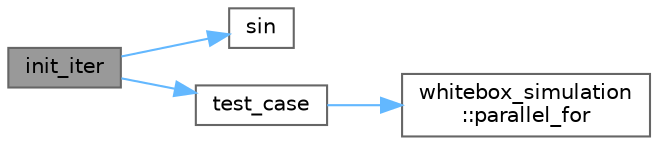 digraph "init_iter"
{
 // LATEX_PDF_SIZE
  bgcolor="transparent";
  edge [fontname=Helvetica,fontsize=10,labelfontname=Helvetica,labelfontsize=10];
  node [fontname=Helvetica,fontsize=10,shape=box,height=0.2,width=0.4];
  rankdir="LR";
  Node1 [id="Node000001",label="init_iter",height=0.2,width=0.4,color="gray40", fillcolor="grey60", style="filled", fontcolor="black",tooltip="The default initialization routine."];
  Node1 -> Node2 [id="edge1_Node000001_Node000002",color="steelblue1",style="solid",tooltip=" "];
  Node2 [id="Node000002",label="sin",height=0.2,width=0.4,color="grey40", fillcolor="white", style="filled",URL="$_array_cwise_unary_ops_8h.html#a9cfb0ea58bd813510a9e2db18a5e49f0",tooltip=" "];
  Node1 -> Node3 [id="edge2_Node000001_Node000003",color="steelblue1",style="solid",tooltip=" "];
  Node3 [id="Node000003",label="test_case",height=0.2,width=0.4,color="grey40", fillcolor="white", style="filled",URL="$test__partitioner__whitebox_8h.html#a29e4ee00a1f993ba09a85ec5438d189d",tooltip=" "];
  Node3 -> Node4 [id="edge3_Node000003_Node000004",color="steelblue1",style="solid",tooltip=" "];
  Node4 [id="Node000004",label="whitebox_simulation\l::parallel_for",height=0.2,width=0.4,color="grey40", fillcolor="white", style="filled",URL="$namespacewhitebox__simulation.html#aa4f3e6e60e4c0db1a731c19cae950cdb",tooltip=" "];
}
